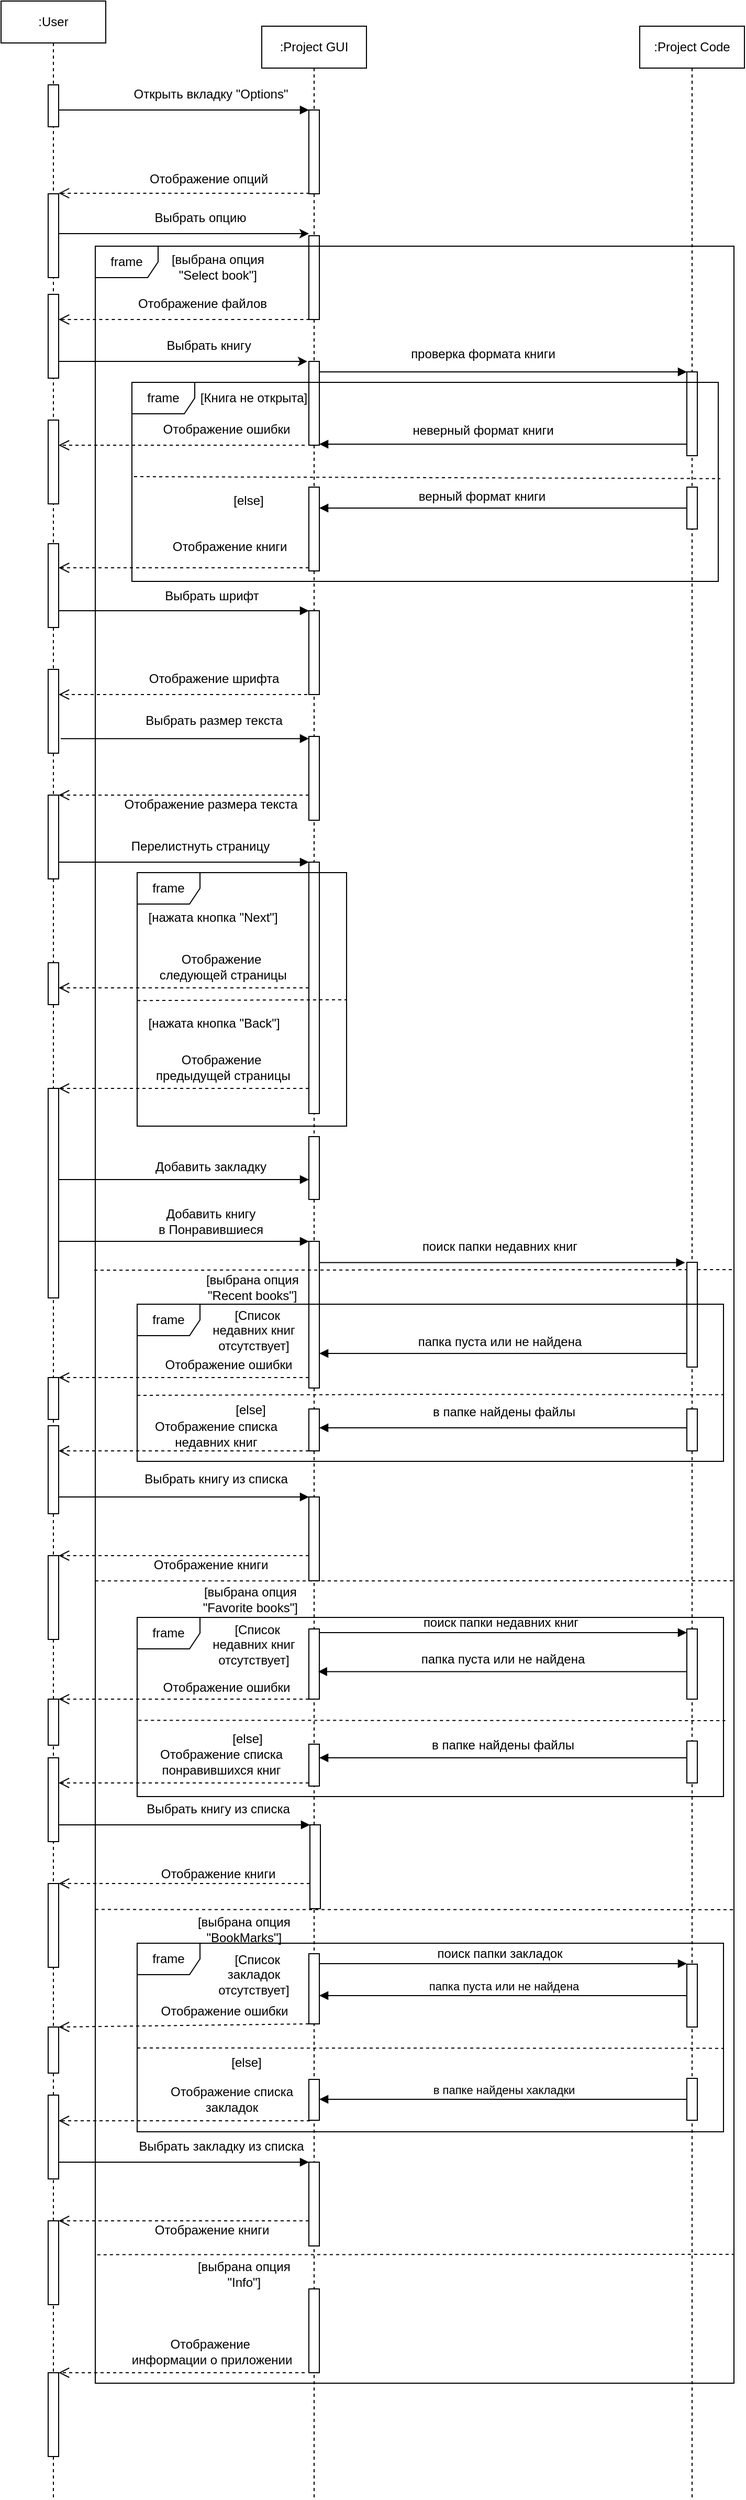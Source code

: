 <mxfile version="22.0.3" type="device">
  <diagram name="Page-1" id="2YBvvXClWsGukQMizWep">
    <mxGraphModel dx="1574" dy="1207" grid="1" gridSize="10" guides="1" tooltips="1" connect="1" arrows="1" fold="1" page="1" pageScale="1" pageWidth="850" pageHeight="1100" math="0" shadow="0">
      <root>
        <mxCell id="0" />
        <mxCell id="1" parent="0" />
        <mxCell id="aM9ryv3xv72pqoxQDRHE-1" value=":User" style="shape=umlLifeline;perimeter=lifelinePerimeter;whiteSpace=wrap;html=1;container=0;dropTarget=0;collapsible=0;recursiveResize=0;outlineConnect=0;portConstraint=eastwest;newEdgeStyle={&quot;edgeStyle&quot;:&quot;elbowEdgeStyle&quot;,&quot;elbow&quot;:&quot;vertical&quot;,&quot;curved&quot;:0,&quot;rounded&quot;:0};" parent="1" vertex="1">
          <mxGeometry x="-10" y="16" width="100" height="2384" as="geometry" />
        </mxCell>
        <mxCell id="nqBPxnFx4n0eFIrI-2RG-20" value="" style="html=1;points=[];perimeter=orthogonalPerimeter;outlineConnect=0;targetShapes=umlLifeline;portConstraint=eastwest;newEdgeStyle={&quot;edgeStyle&quot;:&quot;elbowEdgeStyle&quot;,&quot;elbow&quot;:&quot;vertical&quot;,&quot;curved&quot;:0,&quot;rounded&quot;:0};" vertex="1" parent="aM9ryv3xv72pqoxQDRHE-1">
          <mxGeometry x="45" y="80" width="10" height="40" as="geometry" />
        </mxCell>
        <mxCell id="nqBPxnFx4n0eFIrI-2RG-26" value="" style="html=1;points=[];perimeter=orthogonalPerimeter;outlineConnect=0;targetShapes=umlLifeline;portConstraint=eastwest;newEdgeStyle={&quot;edgeStyle&quot;:&quot;elbowEdgeStyle&quot;,&quot;elbow&quot;:&quot;vertical&quot;,&quot;curved&quot;:0,&quot;rounded&quot;:0};" vertex="1" parent="aM9ryv3xv72pqoxQDRHE-1">
          <mxGeometry x="45" y="280" width="10" height="80" as="geometry" />
        </mxCell>
        <mxCell id="nqBPxnFx4n0eFIrI-2RG-28" value="" style="html=1;points=[];perimeter=orthogonalPerimeter;outlineConnect=0;targetShapes=umlLifeline;portConstraint=eastwest;newEdgeStyle={&quot;edgeStyle&quot;:&quot;elbowEdgeStyle&quot;,&quot;elbow&quot;:&quot;vertical&quot;,&quot;curved&quot;:0,&quot;rounded&quot;:0};" vertex="1" parent="aM9ryv3xv72pqoxQDRHE-1">
          <mxGeometry x="45" y="518" width="10" height="80" as="geometry" />
        </mxCell>
        <mxCell id="nqBPxnFx4n0eFIrI-2RG-31" value="" style="html=1;points=[];perimeter=orthogonalPerimeter;outlineConnect=0;targetShapes=umlLifeline;portConstraint=eastwest;newEdgeStyle={&quot;edgeStyle&quot;:&quot;elbowEdgeStyle&quot;,&quot;elbow&quot;:&quot;vertical&quot;,&quot;curved&quot;:0,&quot;rounded&quot;:0};" vertex="1" parent="aM9ryv3xv72pqoxQDRHE-1">
          <mxGeometry x="45" y="638" width="10" height="80" as="geometry" />
        </mxCell>
        <mxCell id="nqBPxnFx4n0eFIrI-2RG-36" value="" style="html=1;points=[];perimeter=orthogonalPerimeter;outlineConnect=0;targetShapes=umlLifeline;portConstraint=eastwest;newEdgeStyle={&quot;edgeStyle&quot;:&quot;elbowEdgeStyle&quot;,&quot;elbow&quot;:&quot;vertical&quot;,&quot;curved&quot;:0,&quot;rounded&quot;:0};" vertex="1" parent="aM9ryv3xv72pqoxQDRHE-1">
          <mxGeometry x="45" y="758" width="10" height="80" as="geometry" />
        </mxCell>
        <mxCell id="nqBPxnFx4n0eFIrI-2RG-51" value="" style="html=1;points=[];perimeter=orthogonalPerimeter;outlineConnect=0;targetShapes=umlLifeline;portConstraint=eastwest;newEdgeStyle={&quot;edgeStyle&quot;:&quot;elbowEdgeStyle&quot;,&quot;elbow&quot;:&quot;vertical&quot;,&quot;curved&quot;:0,&quot;rounded&quot;:0};" vertex="1" parent="aM9ryv3xv72pqoxQDRHE-1">
          <mxGeometry x="45" y="918" width="10" height="40" as="geometry" />
        </mxCell>
        <mxCell id="nqBPxnFx4n0eFIrI-2RG-61" value="" style="html=1;points=[];perimeter=orthogonalPerimeter;outlineConnect=0;targetShapes=umlLifeline;portConstraint=eastwest;newEdgeStyle={&quot;edgeStyle&quot;:&quot;elbowEdgeStyle&quot;,&quot;elbow&quot;:&quot;vertical&quot;,&quot;curved&quot;:0,&quot;rounded&quot;:0};" vertex="1" parent="aM9ryv3xv72pqoxQDRHE-1">
          <mxGeometry x="45" y="1038" width="10" height="200" as="geometry" />
        </mxCell>
        <mxCell id="nqBPxnFx4n0eFIrI-2RG-73" value="" style="html=1;points=[];perimeter=orthogonalPerimeter;outlineConnect=0;targetShapes=umlLifeline;portConstraint=eastwest;newEdgeStyle={&quot;edgeStyle&quot;:&quot;elbowEdgeStyle&quot;,&quot;elbow&quot;:&quot;vertical&quot;,&quot;curved&quot;:0,&quot;rounded&quot;:0};" vertex="1" parent="aM9ryv3xv72pqoxQDRHE-1">
          <mxGeometry x="45" y="1360" width="10" height="84" as="geometry" />
        </mxCell>
        <mxCell id="nqBPxnFx4n0eFIrI-2RG-86" value="" style="html=1;points=[];perimeter=orthogonalPerimeter;outlineConnect=0;targetShapes=umlLifeline;portConstraint=eastwest;newEdgeStyle={&quot;edgeStyle&quot;:&quot;elbowEdgeStyle&quot;,&quot;elbow&quot;:&quot;vertical&quot;,&quot;curved&quot;:0,&quot;rounded&quot;:0};" vertex="1" parent="aM9ryv3xv72pqoxQDRHE-1">
          <mxGeometry x="45" y="1484" width="10" height="80" as="geometry" />
        </mxCell>
        <mxCell id="nqBPxnFx4n0eFIrI-2RG-97" value="" style="html=1;points=[];perimeter=orthogonalPerimeter;outlineConnect=0;targetShapes=umlLifeline;portConstraint=eastwest;newEdgeStyle={&quot;edgeStyle&quot;:&quot;elbowEdgeStyle&quot;,&quot;elbow&quot;:&quot;vertical&quot;,&quot;curved&quot;:0,&quot;rounded&quot;:0};" vertex="1" parent="aM9ryv3xv72pqoxQDRHE-1">
          <mxGeometry x="45" y="1677" width="10" height="80" as="geometry" />
        </mxCell>
        <mxCell id="nqBPxnFx4n0eFIrI-2RG-118" value="" style="html=1;points=[];perimeter=orthogonalPerimeter;outlineConnect=0;targetShapes=umlLifeline;portConstraint=eastwest;newEdgeStyle={&quot;edgeStyle&quot;:&quot;elbowEdgeStyle&quot;,&quot;elbow&quot;:&quot;vertical&quot;,&quot;curved&quot;:0,&quot;rounded&quot;:0};" vertex="1" parent="aM9ryv3xv72pqoxQDRHE-1">
          <mxGeometry x="45" y="1797" width="10" height="80" as="geometry" />
        </mxCell>
        <mxCell id="nqBPxnFx4n0eFIrI-2RG-124" value="" style="html=1;points=[];perimeter=orthogonalPerimeter;outlineConnect=0;targetShapes=umlLifeline;portConstraint=eastwest;newEdgeStyle={&quot;edgeStyle&quot;:&quot;elbowEdgeStyle&quot;,&quot;elbow&quot;:&quot;vertical&quot;,&quot;curved&quot;:0,&quot;rounded&quot;:0};" vertex="1" parent="aM9ryv3xv72pqoxQDRHE-1">
          <mxGeometry x="45" y="1999" width="10" height="80" as="geometry" />
        </mxCell>
        <mxCell id="nqBPxnFx4n0eFIrI-2RG-130" value="" style="html=1;points=[];perimeter=orthogonalPerimeter;outlineConnect=0;targetShapes=umlLifeline;portConstraint=eastwest;newEdgeStyle={&quot;edgeStyle&quot;:&quot;elbowEdgeStyle&quot;,&quot;elbow&quot;:&quot;vertical&quot;,&quot;curved&quot;:0,&quot;rounded&quot;:0};" vertex="1" parent="aM9ryv3xv72pqoxQDRHE-1">
          <mxGeometry x="45" y="2119" width="10" height="80" as="geometry" />
        </mxCell>
        <mxCell id="nqBPxnFx4n0eFIrI-2RG-135" value="" style="html=1;points=[];perimeter=orthogonalPerimeter;outlineConnect=0;targetShapes=umlLifeline;portConstraint=eastwest;newEdgeStyle={&quot;edgeStyle&quot;:&quot;elbowEdgeStyle&quot;,&quot;elbow&quot;:&quot;vertical&quot;,&quot;curved&quot;:0,&quot;rounded&quot;:0};" vertex="1" parent="aM9ryv3xv72pqoxQDRHE-1">
          <mxGeometry x="45" y="2264" width="10" height="80" as="geometry" />
        </mxCell>
        <mxCell id="nqBPxnFx4n0eFIrI-2RG-144" value="" style="html=1;points=[];perimeter=orthogonalPerimeter;outlineConnect=0;targetShapes=umlLifeline;portConstraint=eastwest;newEdgeStyle={&quot;edgeStyle&quot;:&quot;elbowEdgeStyle&quot;,&quot;elbow&quot;:&quot;vertical&quot;,&quot;curved&quot;:0,&quot;rounded&quot;:0};" vertex="1" parent="aM9ryv3xv72pqoxQDRHE-1">
          <mxGeometry x="45" y="400" width="10" height="80" as="geometry" />
        </mxCell>
        <mxCell id="nqBPxnFx4n0eFIrI-2RG-167" value="" style="html=1;points=[];perimeter=orthogonalPerimeter;outlineConnect=0;targetShapes=umlLifeline;portConstraint=eastwest;newEdgeStyle={&quot;edgeStyle&quot;:&quot;elbowEdgeStyle&quot;,&quot;elbow&quot;:&quot;vertical&quot;,&quot;curved&quot;:0,&quot;rounded&quot;:0};" vertex="1" parent="aM9ryv3xv72pqoxQDRHE-1">
          <mxGeometry x="45" y="1314" width="10" height="40" as="geometry" />
        </mxCell>
        <mxCell id="nqBPxnFx4n0eFIrI-2RG-178" value="" style="html=1;points=[];perimeter=orthogonalPerimeter;outlineConnect=0;targetShapes=umlLifeline;portConstraint=eastwest;newEdgeStyle={&quot;edgeStyle&quot;:&quot;elbowEdgeStyle&quot;,&quot;elbow&quot;:&quot;vertical&quot;,&quot;curved&quot;:0,&quot;rounded&quot;:0};" vertex="1" parent="aM9ryv3xv72pqoxQDRHE-1">
          <mxGeometry x="45" y="1621" width="10" height="44" as="geometry" />
        </mxCell>
        <mxCell id="nqBPxnFx4n0eFIrI-2RG-202" value="" style="html=1;points=[];perimeter=orthogonalPerimeter;outlineConnect=0;targetShapes=umlLifeline;portConstraint=eastwest;newEdgeStyle={&quot;edgeStyle&quot;:&quot;elbowEdgeStyle&quot;,&quot;elbow&quot;:&quot;vertical&quot;,&quot;curved&quot;:0,&quot;rounded&quot;:0};" vertex="1" parent="aM9ryv3xv72pqoxQDRHE-1">
          <mxGeometry x="45" y="1934" width="10" height="44" as="geometry" />
        </mxCell>
        <mxCell id="aM9ryv3xv72pqoxQDRHE-5" value=":Project GUI" style="shape=umlLifeline;perimeter=lifelinePerimeter;whiteSpace=wrap;html=1;container=0;dropTarget=0;collapsible=0;recursiveResize=0;outlineConnect=0;portConstraint=eastwest;newEdgeStyle={&quot;edgeStyle&quot;:&quot;elbowEdgeStyle&quot;,&quot;elbow&quot;:&quot;vertical&quot;,&quot;curved&quot;:0,&quot;rounded&quot;:0};" parent="1" vertex="1">
          <mxGeometry x="239" y="40" width="100" height="2360" as="geometry" />
        </mxCell>
        <mxCell id="aM9ryv3xv72pqoxQDRHE-6" value="" style="html=1;points=[];perimeter=orthogonalPerimeter;outlineConnect=0;targetShapes=umlLifeline;portConstraint=eastwest;newEdgeStyle={&quot;edgeStyle&quot;:&quot;elbowEdgeStyle&quot;,&quot;elbow&quot;:&quot;vertical&quot;,&quot;curved&quot;:0,&quot;rounded&quot;:0};" parent="aM9ryv3xv72pqoxQDRHE-5" vertex="1">
          <mxGeometry x="45" y="80" width="10" height="80" as="geometry" />
        </mxCell>
        <mxCell id="nqBPxnFx4n0eFIrI-2RG-2" value="" style="html=1;points=[];perimeter=orthogonalPerimeter;outlineConnect=0;targetShapes=umlLifeline;portConstraint=eastwest;newEdgeStyle={&quot;edgeStyle&quot;:&quot;elbowEdgeStyle&quot;,&quot;elbow&quot;:&quot;vertical&quot;,&quot;curved&quot;:0,&quot;rounded&quot;:0};" vertex="1" parent="aM9ryv3xv72pqoxQDRHE-5">
          <mxGeometry x="45" y="200" width="10" height="80" as="geometry" />
        </mxCell>
        <mxCell id="nqBPxnFx4n0eFIrI-2RG-18" value="" style="html=1;points=[];perimeter=orthogonalPerimeter;outlineConnect=0;targetShapes=umlLifeline;portConstraint=eastwest;newEdgeStyle={&quot;edgeStyle&quot;:&quot;elbowEdgeStyle&quot;,&quot;elbow&quot;:&quot;vertical&quot;,&quot;curved&quot;:0,&quot;rounded&quot;:0};" vertex="1" parent="aM9ryv3xv72pqoxQDRHE-5">
          <mxGeometry x="45" y="558" width="10" height="80" as="geometry" />
        </mxCell>
        <mxCell id="nqBPxnFx4n0eFIrI-2RG-24" value="" style="html=1;points=[];perimeter=orthogonalPerimeter;outlineConnect=0;targetShapes=umlLifeline;portConstraint=eastwest;newEdgeStyle={&quot;edgeStyle&quot;:&quot;elbowEdgeStyle&quot;,&quot;elbow&quot;:&quot;vertical&quot;,&quot;curved&quot;:0,&quot;rounded&quot;:0};" vertex="1" parent="aM9ryv3xv72pqoxQDRHE-5">
          <mxGeometry x="45" y="320" width="10" height="80" as="geometry" />
        </mxCell>
        <mxCell id="nqBPxnFx4n0eFIrI-2RG-35" value="" style="html=1;points=[];perimeter=orthogonalPerimeter;outlineConnect=0;targetShapes=umlLifeline;portConstraint=eastwest;newEdgeStyle={&quot;edgeStyle&quot;:&quot;elbowEdgeStyle&quot;,&quot;elbow&quot;:&quot;vertical&quot;,&quot;curved&quot;:0,&quot;rounded&quot;:0};" vertex="1" parent="aM9ryv3xv72pqoxQDRHE-5">
          <mxGeometry x="45" y="678" width="10" height="80" as="geometry" />
        </mxCell>
        <mxCell id="nqBPxnFx4n0eFIrI-2RG-37" value="" style="html=1;points=[];perimeter=orthogonalPerimeter;outlineConnect=0;targetShapes=umlLifeline;portConstraint=eastwest;newEdgeStyle={&quot;edgeStyle&quot;:&quot;elbowEdgeStyle&quot;,&quot;elbow&quot;:&quot;vertical&quot;,&quot;curved&quot;:0,&quot;rounded&quot;:0};" vertex="1" parent="aM9ryv3xv72pqoxQDRHE-5">
          <mxGeometry x="45" y="798" width="10" height="240" as="geometry" />
        </mxCell>
        <mxCell id="nqBPxnFx4n0eFIrI-2RG-63" value="" style="html=1;points=[];perimeter=orthogonalPerimeter;outlineConnect=0;targetShapes=umlLifeline;portConstraint=eastwest;newEdgeStyle={&quot;edgeStyle&quot;:&quot;elbowEdgeStyle&quot;,&quot;elbow&quot;:&quot;vertical&quot;,&quot;curved&quot;:0,&quot;rounded&quot;:0};" vertex="1" parent="aM9ryv3xv72pqoxQDRHE-5">
          <mxGeometry x="45" y="1060" width="10" height="60" as="geometry" />
        </mxCell>
        <mxCell id="nqBPxnFx4n0eFIrI-2RG-67" value="" style="html=1;points=[];perimeter=orthogonalPerimeter;outlineConnect=0;targetShapes=umlLifeline;portConstraint=eastwest;newEdgeStyle={&quot;edgeStyle&quot;:&quot;elbowEdgeStyle&quot;,&quot;elbow&quot;:&quot;vertical&quot;,&quot;curved&quot;:0,&quot;rounded&quot;:0};" vertex="1" parent="aM9ryv3xv72pqoxQDRHE-5">
          <mxGeometry x="45" y="1160" width="10" height="140" as="geometry" />
        </mxCell>
        <mxCell id="nqBPxnFx4n0eFIrI-2RG-83" value="" style="html=1;points=[];perimeter=orthogonalPerimeter;outlineConnect=0;targetShapes=umlLifeline;portConstraint=eastwest;newEdgeStyle={&quot;edgeStyle&quot;:&quot;elbowEdgeStyle&quot;,&quot;elbow&quot;:&quot;vertical&quot;,&quot;curved&quot;:0,&quot;rounded&quot;:0};" vertex="1" parent="aM9ryv3xv72pqoxQDRHE-5">
          <mxGeometry x="45" y="1404" width="10" height="80" as="geometry" />
        </mxCell>
        <mxCell id="nqBPxnFx4n0eFIrI-2RG-95" value="" style="html=1;points=[];perimeter=orthogonalPerimeter;outlineConnect=0;targetShapes=umlLifeline;portConstraint=eastwest;newEdgeStyle={&quot;edgeStyle&quot;:&quot;elbowEdgeStyle&quot;,&quot;elbow&quot;:&quot;vertical&quot;,&quot;curved&quot;:0,&quot;rounded&quot;:0};" vertex="1" parent="aM9ryv3xv72pqoxQDRHE-5">
          <mxGeometry x="45" y="1640" width="10" height="40" as="geometry" />
        </mxCell>
        <mxCell id="nqBPxnFx4n0eFIrI-2RG-121" value="" style="html=1;points=[];perimeter=orthogonalPerimeter;outlineConnect=0;targetShapes=umlLifeline;portConstraint=eastwest;newEdgeStyle={&quot;edgeStyle&quot;:&quot;elbowEdgeStyle&quot;,&quot;elbow&quot;:&quot;vertical&quot;,&quot;curved&quot;:0,&quot;rounded&quot;:0};" vertex="1" parent="aM9ryv3xv72pqoxQDRHE-5">
          <mxGeometry x="45" y="1960" width="10" height="39" as="geometry" />
        </mxCell>
        <mxCell id="nqBPxnFx4n0eFIrI-2RG-136" value="" style="html=1;points=[];perimeter=orthogonalPerimeter;outlineConnect=0;targetShapes=umlLifeline;portConstraint=eastwest;newEdgeStyle={&quot;edgeStyle&quot;:&quot;elbowEdgeStyle&quot;,&quot;elbow&quot;:&quot;vertical&quot;,&quot;curved&quot;:0,&quot;rounded&quot;:0};" vertex="1" parent="aM9ryv3xv72pqoxQDRHE-5">
          <mxGeometry x="45" y="2160" width="10" height="80" as="geometry" />
        </mxCell>
        <mxCell id="nqBPxnFx4n0eFIrI-2RG-143" value="" style="html=1;points=[];perimeter=orthogonalPerimeter;outlineConnect=0;targetShapes=umlLifeline;portConstraint=eastwest;newEdgeStyle={&quot;edgeStyle&quot;:&quot;elbowEdgeStyle&quot;,&quot;elbow&quot;:&quot;vertical&quot;,&quot;curved&quot;:0,&quot;rounded&quot;:0};" vertex="1" parent="aM9ryv3xv72pqoxQDRHE-5">
          <mxGeometry x="45" y="440" width="10" height="80" as="geometry" />
        </mxCell>
        <mxCell id="nqBPxnFx4n0eFIrI-2RG-168" value="" style="html=1;points=[];perimeter=orthogonalPerimeter;outlineConnect=0;targetShapes=umlLifeline;portConstraint=eastwest;newEdgeStyle={&quot;edgeStyle&quot;:&quot;elbowEdgeStyle&quot;,&quot;elbow&quot;:&quot;vertical&quot;,&quot;curved&quot;:0,&quot;rounded&quot;:0};" vertex="1" parent="aM9ryv3xv72pqoxQDRHE-5">
          <mxGeometry x="45" y="1320" width="10" height="40" as="geometry" />
        </mxCell>
        <mxCell id="nqBPxnFx4n0eFIrI-2RG-177" value="" style="html=1;points=[];perimeter=orthogonalPerimeter;outlineConnect=0;targetShapes=umlLifeline;portConstraint=eastwest;newEdgeStyle={&quot;edgeStyle&quot;:&quot;elbowEdgeStyle&quot;,&quot;elbow&quot;:&quot;vertical&quot;,&quot;curved&quot;:0,&quot;rounded&quot;:0};" vertex="1" parent="aM9ryv3xv72pqoxQDRHE-5">
          <mxGeometry x="45" y="1530" width="10" height="67" as="geometry" />
        </mxCell>
        <mxCell id="nqBPxnFx4n0eFIrI-2RG-201" value="" style="html=1;points=[];perimeter=orthogonalPerimeter;outlineConnect=0;targetShapes=umlLifeline;portConstraint=eastwest;newEdgeStyle={&quot;edgeStyle&quot;:&quot;elbowEdgeStyle&quot;,&quot;elbow&quot;:&quot;vertical&quot;,&quot;curved&quot;:0,&quot;rounded&quot;:0};" vertex="1" parent="aM9ryv3xv72pqoxQDRHE-5">
          <mxGeometry x="45" y="1840" width="10" height="67" as="geometry" />
        </mxCell>
        <mxCell id="aM9ryv3xv72pqoxQDRHE-7" value="" style="html=1;verticalAlign=bottom;endArrow=block;edgeStyle=elbowEdgeStyle;elbow=vertical;curved=0;rounded=0;" parent="1" source="nqBPxnFx4n0eFIrI-2RG-20" target="aM9ryv3xv72pqoxQDRHE-6" edge="1">
          <mxGeometry relative="1" as="geometry">
            <mxPoint x="95" y="120" as="sourcePoint" />
            <Array as="points">
              <mxPoint x="180" y="120" />
            </Array>
          </mxGeometry>
        </mxCell>
        <mxCell id="nqBPxnFx4n0eFIrI-2RG-1" value="" style="endArrow=classic;html=1;rounded=0;" edge="1" parent="1" source="nqBPxnFx4n0eFIrI-2RG-25">
          <mxGeometry width="50" height="50" relative="1" as="geometry">
            <mxPoint x="95" y="238" as="sourcePoint" />
            <mxPoint x="284" y="238" as="targetPoint" />
            <Array as="points">
              <mxPoint x="170" y="238" />
            </Array>
          </mxGeometry>
        </mxCell>
        <mxCell id="nqBPxnFx4n0eFIrI-2RG-3" value="&amp;nbsp; [выбрана опция&amp;nbsp;&lt;br&gt;&amp;nbsp;&quot;Select book&quot;]" style="text;html=1;align=center;verticalAlign=middle;resizable=0;points=[];autosize=1;strokeColor=none;fillColor=none;" vertex="1" parent="1">
          <mxGeometry x="135" y="250" width="120" height="40" as="geometry" />
        </mxCell>
        <mxCell id="nqBPxnFx4n0eFIrI-2RG-7" value="" style="endArrow=classic;html=1;rounded=0;" edge="1" parent="1" source="nqBPxnFx4n0eFIrI-2RG-26">
          <mxGeometry width="50" height="50" relative="1" as="geometry">
            <mxPoint x="94" y="360" as="sourcePoint" />
            <mxPoint x="282.5" y="360.0" as="targetPoint" />
          </mxGeometry>
        </mxCell>
        <mxCell id="nqBPxnFx4n0eFIrI-2RG-8" value="Выбрать книгу" style="text;html=1;align=center;verticalAlign=middle;resizable=0;points=[];autosize=1;strokeColor=none;fillColor=none;" vertex="1" parent="1">
          <mxGeometry x="138" y="330" width="100" height="30" as="geometry" />
        </mxCell>
        <mxCell id="nqBPxnFx4n0eFIrI-2RG-10" value="Отображение книги" style="text;html=1;align=center;verticalAlign=middle;resizable=0;points=[];autosize=1;strokeColor=none;fillColor=none;" vertex="1" parent="1">
          <mxGeometry x="143" y="522" width="130" height="30" as="geometry" />
        </mxCell>
        <mxCell id="nqBPxnFx4n0eFIrI-2RG-12" value="" style="html=1;verticalAlign=bottom;endArrow=open;dashed=1;endSize=8;curved=0;rounded=0;" edge="1" parent="1" target="nqBPxnFx4n0eFIrI-2RG-26">
          <mxGeometry relative="1" as="geometry">
            <mxPoint x="284.75" y="320" as="sourcePoint" />
            <mxPoint x="91.25" y="320" as="targetPoint" />
          </mxGeometry>
        </mxCell>
        <mxCell id="nqBPxnFx4n0eFIrI-2RG-22" value="" style="html=1;verticalAlign=bottom;endArrow=open;dashed=1;endSize=8;curved=0;rounded=0;exitX=0.457;exitY=0.103;exitDx=0;exitDy=0;exitPerimeter=0;" edge="1" parent="1">
          <mxGeometry relative="1" as="geometry">
            <mxPoint x="284.7" y="199.48" as="sourcePoint" />
            <mxPoint x="45" y="199.48" as="targetPoint" />
          </mxGeometry>
        </mxCell>
        <mxCell id="nqBPxnFx4n0eFIrI-2RG-23" value="Отображение опций" style="text;html=1;align=center;verticalAlign=middle;resizable=0;points=[];autosize=1;strokeColor=none;fillColor=none;" vertex="1" parent="1">
          <mxGeometry x="118" y="171" width="140" height="30" as="geometry" />
        </mxCell>
        <mxCell id="nqBPxnFx4n0eFIrI-2RG-25" value="" style="html=1;points=[];perimeter=orthogonalPerimeter;outlineConnect=0;targetShapes=umlLifeline;portConstraint=eastwest;newEdgeStyle={&quot;edgeStyle&quot;:&quot;elbowEdgeStyle&quot;,&quot;elbow&quot;:&quot;vertical&quot;,&quot;curved&quot;:0,&quot;rounded&quot;:0};" vertex="1" parent="1">
          <mxGeometry x="35" y="200" width="10" height="80" as="geometry" />
        </mxCell>
        <mxCell id="nqBPxnFx4n0eFIrI-2RG-27" value="Отображение файлов" style="text;html=1;align=center;verticalAlign=middle;resizable=0;points=[];autosize=1;strokeColor=none;fillColor=none;" vertex="1" parent="1">
          <mxGeometry x="107" y="290" width="150" height="30" as="geometry" />
        </mxCell>
        <mxCell id="nqBPxnFx4n0eFIrI-2RG-29" value="" style="html=1;verticalAlign=bottom;endArrow=open;dashed=1;endSize=8;curved=0;rounded=0;" edge="1" parent="1">
          <mxGeometry relative="1" as="geometry">
            <mxPoint x="284" y="557" as="sourcePoint" />
            <mxPoint x="45" y="557" as="targetPoint" />
          </mxGeometry>
        </mxCell>
        <mxCell id="nqBPxnFx4n0eFIrI-2RG-30" value="" style="html=1;verticalAlign=bottom;endArrow=open;dashed=1;endSize=8;curved=0;rounded=0;" edge="1" parent="1" target="nqBPxnFx4n0eFIrI-2RG-31">
          <mxGeometry relative="1" as="geometry">
            <mxPoint x="288.5" y="678.0" as="sourcePoint" />
            <mxPoint x="95" y="678.0" as="targetPoint" />
          </mxGeometry>
        </mxCell>
        <mxCell id="nqBPxnFx4n0eFIrI-2RG-32" value="Отображение шрифта" style="text;html=1;align=center;verticalAlign=middle;resizable=0;points=[];autosize=1;strokeColor=none;fillColor=none;" vertex="1" parent="1">
          <mxGeometry x="118" y="648" width="150" height="30" as="geometry" />
        </mxCell>
        <mxCell id="nqBPxnFx4n0eFIrI-2RG-33" value="" style="html=1;verticalAlign=bottom;endArrow=block;curved=0;rounded=0;" edge="1" parent="1" source="nqBPxnFx4n0eFIrI-2RG-28" target="nqBPxnFx4n0eFIrI-2RG-18">
          <mxGeometry width="80" relative="1" as="geometry">
            <mxPoint x="140" y="598" as="sourcePoint" />
            <mxPoint x="220" y="598" as="targetPoint" />
          </mxGeometry>
        </mxCell>
        <mxCell id="nqBPxnFx4n0eFIrI-2RG-34" value="Выбрать шрифт" style="text;html=1;align=center;verticalAlign=middle;resizable=0;points=[];autosize=1;strokeColor=none;fillColor=none;" vertex="1" parent="1">
          <mxGeometry x="136" y="569" width="110" height="30" as="geometry" />
        </mxCell>
        <mxCell id="nqBPxnFx4n0eFIrI-2RG-43" value="" style="html=1;verticalAlign=bottom;endArrow=block;curved=0;rounded=0;exitX=1.194;exitY=0.826;exitDx=0;exitDy=0;exitPerimeter=0;" edge="1" parent="1" source="nqBPxnFx4n0eFIrI-2RG-31" target="nqBPxnFx4n0eFIrI-2RG-35">
          <mxGeometry width="80" relative="1" as="geometry">
            <mxPoint x="250" y="708" as="sourcePoint" />
            <mxPoint x="330" y="708" as="targetPoint" />
          </mxGeometry>
        </mxCell>
        <mxCell id="nqBPxnFx4n0eFIrI-2RG-44" value="Выбрать размер текста" style="text;html=1;align=center;verticalAlign=middle;resizable=0;points=[];autosize=1;strokeColor=none;fillColor=none;" vertex="1" parent="1">
          <mxGeometry x="118" y="688" width="150" height="30" as="geometry" />
        </mxCell>
        <mxCell id="nqBPxnFx4n0eFIrI-2RG-45" value="Открыть вкладку &quot;Options&quot;" style="text;html=1;align=center;verticalAlign=middle;resizable=0;points=[];autosize=1;strokeColor=none;fillColor=none;" vertex="1" parent="1">
          <mxGeometry x="105" y="90" width="170" height="30" as="geometry" />
        </mxCell>
        <mxCell id="nqBPxnFx4n0eFIrI-2RG-46" value="" style="html=1;verticalAlign=bottom;endArrow=open;dashed=1;endSize=8;curved=0;rounded=0;" edge="1" parent="1" source="nqBPxnFx4n0eFIrI-2RG-35" target="nqBPxnFx4n0eFIrI-2RG-36">
          <mxGeometry relative="1" as="geometry">
            <mxPoint x="300" y="648" as="sourcePoint" />
            <mxPoint x="220" y="648" as="targetPoint" />
          </mxGeometry>
        </mxCell>
        <mxCell id="nqBPxnFx4n0eFIrI-2RG-47" value="Отображение размера текста" style="text;html=1;align=center;verticalAlign=middle;resizable=0;points=[];autosize=1;strokeColor=none;fillColor=none;" vertex="1" parent="1">
          <mxGeometry x="95" y="768" width="190" height="30" as="geometry" />
        </mxCell>
        <mxCell id="nqBPxnFx4n0eFIrI-2RG-48" value="" style="html=1;verticalAlign=bottom;endArrow=block;curved=0;rounded=0;" edge="1" parent="1" source="nqBPxnFx4n0eFIrI-2RG-36" target="nqBPxnFx4n0eFIrI-2RG-37">
          <mxGeometry width="80" relative="1" as="geometry">
            <mxPoint x="220" y="828" as="sourcePoint" />
            <mxPoint x="280" y="838" as="targetPoint" />
          </mxGeometry>
        </mxCell>
        <mxCell id="nqBPxnFx4n0eFIrI-2RG-49" value="Добавить книгу &lt;br&gt;в Понравившиеся" style="text;html=1;align=center;verticalAlign=middle;resizable=0;points=[];autosize=1;strokeColor=none;fillColor=none;" vertex="1" parent="1">
          <mxGeometry x="130" y="1161" width="120" height="40" as="geometry" />
        </mxCell>
        <mxCell id="nqBPxnFx4n0eFIrI-2RG-50" value="Перелистнуть страницу" style="text;html=1;align=center;verticalAlign=middle;resizable=0;points=[];autosize=1;strokeColor=none;fillColor=none;" vertex="1" parent="1">
          <mxGeometry x="100" y="808" width="160" height="30" as="geometry" />
        </mxCell>
        <mxCell id="nqBPxnFx4n0eFIrI-2RG-53" value="Отображение&lt;br&gt;&amp;nbsp;следующей страницы" style="text;html=1;align=center;verticalAlign=middle;resizable=0;points=[];autosize=1;strokeColor=none;fillColor=none;" vertex="1" parent="1">
          <mxGeometry x="125" y="918" width="150" height="40" as="geometry" />
        </mxCell>
        <mxCell id="nqBPxnFx4n0eFIrI-2RG-54" value="frame" style="shape=umlFrame;whiteSpace=wrap;html=1;pointerEvents=0;" vertex="1" parent="1">
          <mxGeometry x="120" y="848" width="200" height="242" as="geometry" />
        </mxCell>
        <mxCell id="nqBPxnFx4n0eFIrI-2RG-56" value="" style="html=1;verticalAlign=bottom;endArrow=open;dashed=1;endSize=8;curved=0;rounded=0;" edge="1" parent="1" source="nqBPxnFx4n0eFIrI-2RG-37" target="nqBPxnFx4n0eFIrI-2RG-51">
          <mxGeometry y="-10" relative="1" as="geometry">
            <mxPoint x="213" y="958" as="sourcePoint" />
            <mxPoint x="133" y="958" as="targetPoint" />
            <mxPoint as="offset" />
          </mxGeometry>
        </mxCell>
        <mxCell id="nqBPxnFx4n0eFIrI-2RG-57" value="" style="endArrow=none;dashed=1;html=1;rounded=0;exitX=0;exitY=0.519;exitDx=0;exitDy=0;exitPerimeter=0;entryX=1.002;entryY=0.516;entryDx=0;entryDy=0;entryPerimeter=0;" edge="1" parent="1">
          <mxGeometry width="50" height="50" relative="1" as="geometry">
            <mxPoint x="120" y="970.13" as="sourcePoint" />
            <mxPoint x="320.4" y="969.32" as="targetPoint" />
          </mxGeometry>
        </mxCell>
        <mxCell id="nqBPxnFx4n0eFIrI-2RG-58" value="[нажата кнопка &quot;Next&quot;]" style="text;html=1;align=center;verticalAlign=middle;resizable=0;points=[];autosize=1;strokeColor=none;fillColor=none;" vertex="1" parent="1">
          <mxGeometry x="117" y="876" width="150" height="30" as="geometry" />
        </mxCell>
        <mxCell id="nqBPxnFx4n0eFIrI-2RG-59" value="[нажата кнопка &quot;Back&quot;]" style="text;html=1;align=center;verticalAlign=middle;resizable=0;points=[];autosize=1;strokeColor=none;fillColor=none;" vertex="1" parent="1">
          <mxGeometry x="118" y="977" width="150" height="30" as="geometry" />
        </mxCell>
        <mxCell id="nqBPxnFx4n0eFIrI-2RG-60" value="" style="html=1;verticalAlign=bottom;endArrow=open;dashed=1;endSize=8;curved=0;rounded=0;" edge="1" parent="1" source="nqBPxnFx4n0eFIrI-2RG-37" target="nqBPxnFx4n0eFIrI-2RG-61">
          <mxGeometry relative="1" as="geometry">
            <mxPoint x="257" y="1038" as="sourcePoint" />
            <mxPoint x="177" y="1038" as="targetPoint" />
          </mxGeometry>
        </mxCell>
        <mxCell id="nqBPxnFx4n0eFIrI-2RG-62" value="Отображение&lt;br&gt;&amp;nbsp;предыдущей страницы" style="text;html=1;align=center;verticalAlign=middle;resizable=0;points=[];autosize=1;strokeColor=none;fillColor=none;" vertex="1" parent="1">
          <mxGeometry x="120" y="1014" width="160" height="40" as="geometry" />
        </mxCell>
        <mxCell id="nqBPxnFx4n0eFIrI-2RG-64" value="" style="html=1;verticalAlign=bottom;endArrow=block;curved=0;rounded=0;" edge="1" parent="1">
          <mxGeometry width="80" relative="1" as="geometry">
            <mxPoint x="45" y="1141" as="sourcePoint" />
            <mxPoint x="284" y="1141" as="targetPoint" />
          </mxGeometry>
        </mxCell>
        <mxCell id="nqBPxnFx4n0eFIrI-2RG-65" value="Добавить закладку" style="text;html=1;align=center;verticalAlign=middle;resizable=0;points=[];autosize=1;strokeColor=none;fillColor=none;" vertex="1" parent="1">
          <mxGeometry x="125" y="1114" width="130" height="30" as="geometry" />
        </mxCell>
        <mxCell id="nqBPxnFx4n0eFIrI-2RG-68" value="" style="html=1;verticalAlign=bottom;endArrow=block;curved=0;rounded=0;" edge="1" parent="1">
          <mxGeometry width="80" relative="1" as="geometry">
            <mxPoint x="45" y="1200" as="sourcePoint" />
            <mxPoint x="284" y="1200" as="targetPoint" />
          </mxGeometry>
        </mxCell>
        <mxCell id="nqBPxnFx4n0eFIrI-2RG-69" value="frame" style="shape=umlFrame;whiteSpace=wrap;html=1;pointerEvents=0;" vertex="1" parent="1">
          <mxGeometry x="80" y="250" width="610" height="2040" as="geometry" />
        </mxCell>
        <mxCell id="nqBPxnFx4n0eFIrI-2RG-70" value="Выбрать опцию" style="text;html=1;align=center;verticalAlign=middle;resizable=0;points=[];autosize=1;strokeColor=none;fillColor=none;" vertex="1" parent="1">
          <mxGeometry x="125" y="208" width="110" height="30" as="geometry" />
        </mxCell>
        <mxCell id="nqBPxnFx4n0eFIrI-2RG-81" value="" style="html=1;verticalAlign=bottom;endArrow=open;dashed=1;endSize=8;curved=0;rounded=0;" edge="1" parent="1">
          <mxGeometry relative="1" as="geometry">
            <mxPoint x="284.0" y="1400" as="sourcePoint" />
            <mxPoint x="45" y="1400.0" as="targetPoint" />
          </mxGeometry>
        </mxCell>
        <mxCell id="nqBPxnFx4n0eFIrI-2RG-82" value="Отображение списка&lt;br&gt;недавних книг" style="text;html=1;align=center;verticalAlign=middle;resizable=0;points=[];autosize=1;strokeColor=none;fillColor=none;" vertex="1" parent="1">
          <mxGeometry x="125" y="1364" width="140" height="40" as="geometry" />
        </mxCell>
        <mxCell id="nqBPxnFx4n0eFIrI-2RG-84" value="" style="html=1;verticalAlign=bottom;endArrow=block;curved=0;rounded=0;" edge="1" parent="1" source="nqBPxnFx4n0eFIrI-2RG-73" target="nqBPxnFx4n0eFIrI-2RG-83">
          <mxGeometry width="80" relative="1" as="geometry">
            <mxPoint x="160" y="1464" as="sourcePoint" />
            <mxPoint x="240" y="1464" as="targetPoint" />
          </mxGeometry>
        </mxCell>
        <mxCell id="nqBPxnFx4n0eFIrI-2RG-85" value="Выбрать книгу из списка" style="text;html=1;align=center;verticalAlign=middle;resizable=0;points=[];autosize=1;strokeColor=none;fillColor=none;" vertex="1" parent="1">
          <mxGeometry x="115" y="1412" width="160" height="30" as="geometry" />
        </mxCell>
        <mxCell id="nqBPxnFx4n0eFIrI-2RG-87" value="" style="html=1;verticalAlign=bottom;endArrow=open;dashed=1;endSize=8;curved=0;rounded=0;" edge="1" parent="1" source="nqBPxnFx4n0eFIrI-2RG-83" target="nqBPxnFx4n0eFIrI-2RG-86">
          <mxGeometry relative="1" as="geometry">
            <mxPoint x="230" y="1604" as="sourcePoint" />
            <mxPoint x="150" y="1604" as="targetPoint" />
          </mxGeometry>
        </mxCell>
        <mxCell id="nqBPxnFx4n0eFIrI-2RG-88" value="Отображение книги" style="text;html=1;align=center;verticalAlign=middle;resizable=0;points=[];autosize=1;strokeColor=none;fillColor=none;" vertex="1" parent="1">
          <mxGeometry x="125" y="1494" width="130" height="30" as="geometry" />
        </mxCell>
        <mxCell id="nqBPxnFx4n0eFIrI-2RG-90" value="" style="endArrow=none;dashed=1;html=1;rounded=0;exitX=-0.001;exitY=0.519;exitDx=0;exitDy=0;exitPerimeter=0;" edge="1" parent="1">
          <mxGeometry width="50" height="50" relative="1" as="geometry">
            <mxPoint x="79.04" y="1227.53" as="sourcePoint" />
            <mxPoint x="690" y="1227" as="targetPoint" />
          </mxGeometry>
        </mxCell>
        <mxCell id="nqBPxnFx4n0eFIrI-2RG-91" value="&amp;nbsp; [выбрана опция&amp;nbsp;&lt;br&gt;&amp;nbsp;&quot;Recent books&quot;]" style="text;html=1;align=center;verticalAlign=middle;resizable=0;points=[];autosize=1;strokeColor=none;fillColor=none;" vertex="1" parent="1">
          <mxGeometry x="168" y="1224" width="120" height="40" as="geometry" />
        </mxCell>
        <mxCell id="nqBPxnFx4n0eFIrI-2RG-96" value="" style="endArrow=none;dashed=1;html=1;rounded=0;exitX=0.001;exitY=0.681;exitDx=0;exitDy=0;exitPerimeter=0;" edge="1" parent="1">
          <mxGeometry width="50" height="50" relative="1" as="geometry">
            <mxPoint x="80.0" y="1524.15" as="sourcePoint" />
            <mxPoint x="690" y="1524" as="targetPoint" />
          </mxGeometry>
        </mxCell>
        <mxCell id="nqBPxnFx4n0eFIrI-2RG-98" value="" style="html=1;verticalAlign=bottom;endArrow=open;dashed=1;endSize=8;curved=0;rounded=0;" edge="1" parent="1" target="nqBPxnFx4n0eFIrI-2RG-97">
          <mxGeometry relative="1" as="geometry">
            <mxPoint x="284" y="1717.0" as="sourcePoint" />
            <mxPoint x="140" y="1747" as="targetPoint" />
          </mxGeometry>
        </mxCell>
        <mxCell id="nqBPxnFx4n0eFIrI-2RG-99" value="&amp;nbsp; [выбрана опция&amp;nbsp;&lt;br&gt;&amp;nbsp;&quot;Favorite books&quot;]" style="text;html=1;align=center;verticalAlign=middle;resizable=0;points=[];autosize=1;strokeColor=none;fillColor=none;" vertex="1" parent="1">
          <mxGeometry x="166" y="1522" width="120" height="40" as="geometry" />
        </mxCell>
        <mxCell id="nqBPxnFx4n0eFIrI-2RG-100" value="Отображение списка&lt;br&gt;понравившихся книг" style="text;html=1;align=center;verticalAlign=middle;resizable=0;points=[];autosize=1;strokeColor=none;fillColor=none;" vertex="1" parent="1">
          <mxGeometry x="130" y="1677" width="140" height="40" as="geometry" />
        </mxCell>
        <mxCell id="nqBPxnFx4n0eFIrI-2RG-114" value="" style="html=1;points=[];perimeter=orthogonalPerimeter;outlineConnect=0;targetShapes=umlLifeline;portConstraint=eastwest;newEdgeStyle={&quot;edgeStyle&quot;:&quot;elbowEdgeStyle&quot;,&quot;elbow&quot;:&quot;vertical&quot;,&quot;curved&quot;:0,&quot;rounded&quot;:0};" vertex="1" parent="1">
          <mxGeometry x="285" y="1757" width="10" height="80" as="geometry" />
        </mxCell>
        <mxCell id="nqBPxnFx4n0eFIrI-2RG-115" value="" style="html=1;verticalAlign=bottom;endArrow=block;curved=0;rounded=0;" edge="1" parent="1" source="nqBPxnFx4n0eFIrI-2RG-97" target="nqBPxnFx4n0eFIrI-2RG-114">
          <mxGeometry width="80" relative="1" as="geometry">
            <mxPoint x="140" y="1847" as="sourcePoint" />
            <mxPoint x="220" y="1847" as="targetPoint" />
          </mxGeometry>
        </mxCell>
        <mxCell id="nqBPxnFx4n0eFIrI-2RG-116" value="Выбрать книгу из списка" style="text;html=1;align=center;verticalAlign=middle;resizable=0;points=[];autosize=1;strokeColor=none;fillColor=none;" vertex="1" parent="1">
          <mxGeometry x="117" y="1727" width="160" height="30" as="geometry" />
        </mxCell>
        <mxCell id="nqBPxnFx4n0eFIrI-2RG-119" value="" style="html=1;verticalAlign=bottom;endArrow=open;dashed=1;endSize=8;curved=0;rounded=0;" edge="1" parent="1" source="nqBPxnFx4n0eFIrI-2RG-114" target="nqBPxnFx4n0eFIrI-2RG-118">
          <mxGeometry relative="1" as="geometry">
            <mxPoint x="200" y="1857" as="sourcePoint" />
            <mxPoint x="120" y="1857" as="targetPoint" />
          </mxGeometry>
        </mxCell>
        <mxCell id="nqBPxnFx4n0eFIrI-2RG-120" value="Отображение книги" style="text;html=1;align=center;verticalAlign=middle;resizable=0;points=[];autosize=1;strokeColor=none;fillColor=none;" vertex="1" parent="1">
          <mxGeometry x="132" y="1789" width="130" height="30" as="geometry" />
        </mxCell>
        <mxCell id="nqBPxnFx4n0eFIrI-2RG-122" value="" style="endArrow=none;dashed=1;html=1;rounded=0;exitX=0;exitY=0.84;exitDx=0;exitDy=0;exitPerimeter=0;" edge="1" parent="1">
          <mxGeometry width="50" height="50" relative="1" as="geometry">
            <mxPoint x="80" y="1837.8" as="sourcePoint" />
            <mxPoint x="690" y="1838" as="targetPoint" />
          </mxGeometry>
        </mxCell>
        <mxCell id="nqBPxnFx4n0eFIrI-2RG-123" value="&amp;nbsp; [выбрана опция&amp;nbsp;&lt;br&gt;&amp;nbsp;&quot;BookMarks&quot;]" style="text;html=1;align=center;verticalAlign=middle;resizable=0;points=[];autosize=1;strokeColor=none;fillColor=none;" vertex="1" parent="1">
          <mxGeometry x="160" y="1837" width="120" height="40" as="geometry" />
        </mxCell>
        <mxCell id="nqBPxnFx4n0eFIrI-2RG-125" value="" style="html=1;verticalAlign=bottom;endArrow=open;dashed=1;endSize=8;curved=0;rounded=0;exitX=0.1;exitY=1.013;exitDx=0;exitDy=0;exitPerimeter=0;" edge="1" parent="1" source="nqBPxnFx4n0eFIrI-2RG-121" target="nqBPxnFx4n0eFIrI-2RG-124">
          <mxGeometry relative="1" as="geometry">
            <mxPoint x="230" y="2049" as="sourcePoint" />
            <mxPoint x="150" y="2049" as="targetPoint" />
            <mxPoint as="offset" />
          </mxGeometry>
        </mxCell>
        <mxCell id="nqBPxnFx4n0eFIrI-2RG-126" value="Отображение списка&lt;br&gt;закладок" style="text;html=1;align=center;verticalAlign=middle;resizable=0;points=[];autosize=1;strokeColor=none;fillColor=none;" vertex="1" parent="1">
          <mxGeometry x="140" y="1999" width="140" height="40" as="geometry" />
        </mxCell>
        <mxCell id="nqBPxnFx4n0eFIrI-2RG-127" value="" style="html=1;points=[];perimeter=orthogonalPerimeter;outlineConnect=0;targetShapes=umlLifeline;portConstraint=eastwest;newEdgeStyle={&quot;edgeStyle&quot;:&quot;elbowEdgeStyle&quot;,&quot;elbow&quot;:&quot;vertical&quot;,&quot;curved&quot;:0,&quot;rounded&quot;:0};" vertex="1" parent="1">
          <mxGeometry x="284" y="2079" width="10" height="80" as="geometry" />
        </mxCell>
        <mxCell id="nqBPxnFx4n0eFIrI-2RG-128" value="" style="html=1;verticalAlign=bottom;endArrow=block;curved=0;rounded=0;" edge="1" parent="1" source="nqBPxnFx4n0eFIrI-2RG-124" target="nqBPxnFx4n0eFIrI-2RG-127">
          <mxGeometry width="80" relative="1" as="geometry">
            <mxPoint x="120" y="2109" as="sourcePoint" />
            <mxPoint x="200" y="2109" as="targetPoint" />
          </mxGeometry>
        </mxCell>
        <mxCell id="nqBPxnFx4n0eFIrI-2RG-129" value="Выбрать закладку из списка" style="text;html=1;align=center;verticalAlign=middle;resizable=0;points=[];autosize=1;strokeColor=none;fillColor=none;" vertex="1" parent="1">
          <mxGeometry x="110" y="2049" width="180" height="30" as="geometry" />
        </mxCell>
        <mxCell id="nqBPxnFx4n0eFIrI-2RG-131" value="" style="html=1;verticalAlign=bottom;endArrow=open;dashed=1;endSize=8;curved=0;rounded=0;" edge="1" parent="1" source="nqBPxnFx4n0eFIrI-2RG-127" target="nqBPxnFx4n0eFIrI-2RG-130">
          <mxGeometry relative="1" as="geometry">
            <mxPoint x="200" y="2159" as="sourcePoint" />
            <mxPoint x="120" y="2159" as="targetPoint" />
          </mxGeometry>
        </mxCell>
        <mxCell id="nqBPxnFx4n0eFIrI-2RG-132" value="Отображение книги" style="text;html=1;align=center;verticalAlign=middle;resizable=0;points=[];autosize=1;strokeColor=none;fillColor=none;" vertex="1" parent="1">
          <mxGeometry x="126" y="2129" width="130" height="30" as="geometry" />
        </mxCell>
        <mxCell id="nqBPxnFx4n0eFIrI-2RG-133" value="" style="endArrow=none;dashed=1;html=1;rounded=0;exitX=0.002;exitY=0.936;exitDx=0;exitDy=0;exitPerimeter=0;" edge="1" parent="1">
          <mxGeometry width="50" height="50" relative="1" as="geometry">
            <mxPoint x="81.92" y="2167.32" as="sourcePoint" />
            <mxPoint x="690" y="2167" as="targetPoint" />
          </mxGeometry>
        </mxCell>
        <mxCell id="nqBPxnFx4n0eFIrI-2RG-137" value="&amp;nbsp; [выбрана опция&amp;nbsp;&lt;br&gt;&amp;nbsp;&quot;Info&quot;]" style="text;html=1;align=center;verticalAlign=middle;resizable=0;points=[];autosize=1;strokeColor=none;fillColor=none;" vertex="1" parent="1">
          <mxGeometry x="160" y="2166" width="120" height="40" as="geometry" />
        </mxCell>
        <mxCell id="nqBPxnFx4n0eFIrI-2RG-138" value="" style="html=1;verticalAlign=bottom;endArrow=open;dashed=1;endSize=8;curved=0;rounded=0;exitX=-0.4;exitY=1;exitDx=0;exitDy=0;exitPerimeter=0;" edge="1" parent="1" source="nqBPxnFx4n0eFIrI-2RG-136" target="nqBPxnFx4n0eFIrI-2RG-135">
          <mxGeometry relative="1" as="geometry">
            <mxPoint x="230" y="2339" as="sourcePoint" />
            <mxPoint x="150" y="2339" as="targetPoint" />
          </mxGeometry>
        </mxCell>
        <mxCell id="nqBPxnFx4n0eFIrI-2RG-139" value="Отображение&amp;nbsp;&lt;br&gt;информации о приложении" style="text;html=1;align=center;verticalAlign=middle;resizable=0;points=[];autosize=1;strokeColor=none;fillColor=none;" vertex="1" parent="1">
          <mxGeometry x="101" y="2240" width="180" height="40" as="geometry" />
        </mxCell>
        <mxCell id="nqBPxnFx4n0eFIrI-2RG-140" value=":Project Code" style="shape=umlLifeline;perimeter=lifelinePerimeter;whiteSpace=wrap;html=1;container=1;dropTarget=0;collapsible=0;recursiveResize=0;outlineConnect=0;portConstraint=eastwest;newEdgeStyle={&quot;curved&quot;:0,&quot;rounded&quot;:0};" vertex="1" parent="1">
          <mxGeometry x="600" y="40" width="100" height="2360" as="geometry" />
        </mxCell>
        <mxCell id="nqBPxnFx4n0eFIrI-2RG-142" value="" style="html=1;points=[];perimeter=orthogonalPerimeter;outlineConnect=0;targetShapes=umlLifeline;portConstraint=eastwest;newEdgeStyle={&quot;edgeStyle&quot;:&quot;elbowEdgeStyle&quot;,&quot;elbow&quot;:&quot;vertical&quot;,&quot;curved&quot;:0,&quot;rounded&quot;:0};" vertex="1" parent="nqBPxnFx4n0eFIrI-2RG-140">
          <mxGeometry x="45" y="330" width="10" height="80" as="geometry" />
        </mxCell>
        <mxCell id="nqBPxnFx4n0eFIrI-2RG-157" value="" style="html=1;points=[];perimeter=orthogonalPerimeter;outlineConnect=0;targetShapes=umlLifeline;portConstraint=eastwest;newEdgeStyle={&quot;edgeStyle&quot;:&quot;elbowEdgeStyle&quot;,&quot;elbow&quot;:&quot;vertical&quot;,&quot;curved&quot;:0,&quot;rounded&quot;:0};" vertex="1" parent="nqBPxnFx4n0eFIrI-2RG-140">
          <mxGeometry x="45" y="440" width="10" height="40" as="geometry" />
        </mxCell>
        <mxCell id="nqBPxnFx4n0eFIrI-2RG-164" value="" style="html=1;points=[];perimeter=orthogonalPerimeter;outlineConnect=0;targetShapes=umlLifeline;portConstraint=eastwest;newEdgeStyle={&quot;edgeStyle&quot;:&quot;elbowEdgeStyle&quot;,&quot;elbow&quot;:&quot;vertical&quot;,&quot;curved&quot;:0,&quot;rounded&quot;:0};" vertex="1" parent="nqBPxnFx4n0eFIrI-2RG-140">
          <mxGeometry x="45" y="1180" width="10" height="100" as="geometry" />
        </mxCell>
        <mxCell id="nqBPxnFx4n0eFIrI-2RG-169" value="" style="html=1;points=[];perimeter=orthogonalPerimeter;outlineConnect=0;targetShapes=umlLifeline;portConstraint=eastwest;newEdgeStyle={&quot;edgeStyle&quot;:&quot;elbowEdgeStyle&quot;,&quot;elbow&quot;:&quot;vertical&quot;,&quot;curved&quot;:0,&quot;rounded&quot;:0};" vertex="1" parent="nqBPxnFx4n0eFIrI-2RG-140">
          <mxGeometry x="45" y="1320" width="10" height="40" as="geometry" />
        </mxCell>
        <mxCell id="nqBPxnFx4n0eFIrI-2RG-141" value="" style="html=1;points=[];perimeter=orthogonalPerimeter;outlineConnect=0;targetShapes=umlLifeline;portConstraint=eastwest;newEdgeStyle={&quot;edgeStyle&quot;:&quot;elbowEdgeStyle&quot;,&quot;elbow&quot;:&quot;vertical&quot;,&quot;curved&quot;:0,&quot;rounded&quot;:0};" vertex="1" parent="1">
          <mxGeometry x="284" y="120" width="10" height="80" as="geometry" />
        </mxCell>
        <mxCell id="nqBPxnFx4n0eFIrI-2RG-145" value="frame" style="shape=umlFrame;whiteSpace=wrap;html=1;pointerEvents=0;" vertex="1" parent="1">
          <mxGeometry x="115" y="380" width="560" height="190" as="geometry" />
        </mxCell>
        <mxCell id="nqBPxnFx4n0eFIrI-2RG-147" value="" style="html=1;verticalAlign=bottom;endArrow=open;dashed=1;endSize=8;curved=0;rounded=0;exitX=-0.4;exitY=1;exitDx=0;exitDy=0;exitPerimeter=0;" edge="1" parent="1" source="nqBPxnFx4n0eFIrI-2RG-24" target="nqBPxnFx4n0eFIrI-2RG-144">
          <mxGeometry relative="1" as="geometry">
            <mxPoint x="410" y="460" as="sourcePoint" />
            <mxPoint x="330" y="460" as="targetPoint" />
          </mxGeometry>
        </mxCell>
        <mxCell id="nqBPxnFx4n0eFIrI-2RG-149" value="Отображение ошибки" style="text;html=1;align=center;verticalAlign=middle;resizable=0;points=[];autosize=1;strokeColor=none;fillColor=none;" vertex="1" parent="1">
          <mxGeometry x="135" y="410" width="140" height="30" as="geometry" />
        </mxCell>
        <mxCell id="nqBPxnFx4n0eFIrI-2RG-150" value="" style="endArrow=none;dashed=1;html=1;rounded=0;exitX=0.001;exitY=0.553;exitDx=0;exitDy=0;exitPerimeter=0;entryX=1.001;entryY=0.563;entryDx=0;entryDy=0;entryPerimeter=0;" edge="1" parent="1">
          <mxGeometry width="50" height="50" relative="1" as="geometry">
            <mxPoint x="117.0" y="470.0" as="sourcePoint" />
            <mxPoint x="677" y="471.9" as="targetPoint" />
          </mxGeometry>
        </mxCell>
        <mxCell id="nqBPxnFx4n0eFIrI-2RG-151" value="[Книга не открыта]" style="text;html=1;align=center;verticalAlign=middle;resizable=0;points=[];autosize=1;strokeColor=none;fillColor=none;" vertex="1" parent="1">
          <mxGeometry x="166" y="380" width="130" height="30" as="geometry" />
        </mxCell>
        <mxCell id="nqBPxnFx4n0eFIrI-2RG-152" value="[else]" style="text;html=1;align=center;verticalAlign=middle;resizable=0;points=[];autosize=1;strokeColor=none;fillColor=none;" vertex="1" parent="1">
          <mxGeometry x="201" y="478" width="50" height="30" as="geometry" />
        </mxCell>
        <mxCell id="nqBPxnFx4n0eFIrI-2RG-153" value="" style="html=1;verticalAlign=bottom;endArrow=block;curved=0;rounded=0;" edge="1" parent="1">
          <mxGeometry width="80" relative="1" as="geometry">
            <mxPoint x="294" y="370" as="sourcePoint" />
            <mxPoint x="645.0" y="370" as="targetPoint" />
          </mxGeometry>
        </mxCell>
        <mxCell id="nqBPxnFx4n0eFIrI-2RG-154" value="" style="html=1;verticalAlign=bottom;endArrow=block;curved=0;rounded=0;" edge="1" parent="1">
          <mxGeometry width="80" relative="1" as="geometry">
            <mxPoint x="645" y="439" as="sourcePoint" />
            <mxPoint x="294" y="439" as="targetPoint" />
          </mxGeometry>
        </mxCell>
        <mxCell id="nqBPxnFx4n0eFIrI-2RG-155" value="проверка формата книги" style="text;html=1;align=center;verticalAlign=middle;resizable=0;points=[];autosize=1;strokeColor=none;fillColor=none;" vertex="1" parent="1">
          <mxGeometry x="370" y="338" width="160" height="30" as="geometry" />
        </mxCell>
        <mxCell id="nqBPxnFx4n0eFIrI-2RG-156" value="неверный формат книги" style="text;html=1;align=center;verticalAlign=middle;resizable=0;points=[];autosize=1;strokeColor=none;fillColor=none;" vertex="1" parent="1">
          <mxGeometry x="370" y="411" width="160" height="30" as="geometry" />
        </mxCell>
        <mxCell id="nqBPxnFx4n0eFIrI-2RG-159" value="" style="html=1;verticalAlign=bottom;endArrow=block;curved=0;rounded=0;" edge="1" parent="1" source="nqBPxnFx4n0eFIrI-2RG-157" target="nqBPxnFx4n0eFIrI-2RG-143">
          <mxGeometry width="80" relative="1" as="geometry">
            <mxPoint x="450" y="630" as="sourcePoint" />
            <mxPoint x="530" y="630" as="targetPoint" />
          </mxGeometry>
        </mxCell>
        <mxCell id="nqBPxnFx4n0eFIrI-2RG-160" value="верный формат книги" style="text;html=1;align=center;verticalAlign=middle;resizable=0;points=[];autosize=1;strokeColor=none;fillColor=none;" vertex="1" parent="1">
          <mxGeometry x="379" y="474" width="140" height="30" as="geometry" />
        </mxCell>
        <mxCell id="nqBPxnFx4n0eFIrI-2RG-165" value="" style="html=1;verticalAlign=bottom;endArrow=block;curved=0;rounded=0;" edge="1" parent="1">
          <mxGeometry width="80" relative="1" as="geometry">
            <mxPoint x="645" y="1307" as="sourcePoint" />
            <mxPoint x="294" y="1307" as="targetPoint" />
          </mxGeometry>
        </mxCell>
        <mxCell id="nqBPxnFx4n0eFIrI-2RG-166" value="папка пуста или не найдена" style="text;html=1;align=center;verticalAlign=middle;resizable=0;points=[];autosize=1;strokeColor=none;fillColor=none;" vertex="1" parent="1">
          <mxGeometry x="376" y="1281" width="180" height="30" as="geometry" />
        </mxCell>
        <mxCell id="nqBPxnFx4n0eFIrI-2RG-170" value="" style="html=1;verticalAlign=bottom;endArrow=block;curved=0;rounded=0;entryX=-0.163;entryY=0.216;entryDx=0;entryDy=0;entryPerimeter=0;" edge="1" parent="1">
          <mxGeometry width="80" relative="1" as="geometry">
            <mxPoint x="294" y="1220.28" as="sourcePoint" />
            <mxPoint x="643.37" y="1220.28" as="targetPoint" />
          </mxGeometry>
        </mxCell>
        <mxCell id="nqBPxnFx4n0eFIrI-2RG-171" value="поиск папки недавних книг" style="text;html=1;align=center;verticalAlign=middle;resizable=0;points=[];autosize=1;strokeColor=none;fillColor=none;" vertex="1" parent="1">
          <mxGeometry x="381" y="1190" width="170" height="30" as="geometry" />
        </mxCell>
        <mxCell id="nqBPxnFx4n0eFIrI-2RG-172" value="" style="html=1;verticalAlign=bottom;endArrow=block;curved=0;rounded=0;" edge="1" parent="1">
          <mxGeometry width="80" relative="1" as="geometry">
            <mxPoint x="645.0" y="1378.0" as="sourcePoint" />
            <mxPoint x="294" y="1378.0" as="targetPoint" />
          </mxGeometry>
        </mxCell>
        <mxCell id="nqBPxnFx4n0eFIrI-2RG-173" value="frame" style="shape=umlFrame;whiteSpace=wrap;html=1;pointerEvents=0;" vertex="1" parent="1">
          <mxGeometry x="120" y="1260" width="560" height="150" as="geometry" />
        </mxCell>
        <mxCell id="nqBPxnFx4n0eFIrI-2RG-174" value="&amp;nbsp; [Список &lt;br&gt;недавних книг&lt;br&gt;отсутствует]" style="text;html=1;align=center;verticalAlign=middle;resizable=0;points=[];autosize=1;strokeColor=none;fillColor=none;" vertex="1" parent="1">
          <mxGeometry x="181" y="1255" width="100" height="60" as="geometry" />
        </mxCell>
        <mxCell id="nqBPxnFx4n0eFIrI-2RG-175" value="" style="html=1;verticalAlign=bottom;endArrow=open;dashed=1;endSize=8;curved=0;rounded=0;" edge="1" parent="1" source="nqBPxnFx4n0eFIrI-2RG-67" target="nqBPxnFx4n0eFIrI-2RG-167">
          <mxGeometry relative="1" as="geometry">
            <mxPoint x="230" y="1350" as="sourcePoint" />
            <mxPoint x="150" y="1350" as="targetPoint" />
          </mxGeometry>
        </mxCell>
        <mxCell id="nqBPxnFx4n0eFIrI-2RG-176" value="Отображение ошибки" style="text;html=1;align=center;verticalAlign=middle;resizable=0;points=[];autosize=1;strokeColor=none;fillColor=none;" vertex="1" parent="1">
          <mxGeometry x="137" y="1303" width="140" height="30" as="geometry" />
        </mxCell>
        <mxCell id="nqBPxnFx4n0eFIrI-2RG-180" value="frame" style="shape=umlFrame;whiteSpace=wrap;html=1;pointerEvents=0;" vertex="1" parent="1">
          <mxGeometry x="120" y="1559" width="560" height="171" as="geometry" />
        </mxCell>
        <mxCell id="nqBPxnFx4n0eFIrI-2RG-181" value="&amp;nbsp; [Список &lt;br&gt;недавних книг&lt;br&gt;отсутствует]" style="text;html=1;align=center;verticalAlign=middle;resizable=0;points=[];autosize=1;strokeColor=none;fillColor=none;" vertex="1" parent="1">
          <mxGeometry x="181" y="1555" width="100" height="60" as="geometry" />
        </mxCell>
        <mxCell id="nqBPxnFx4n0eFIrI-2RG-182" value="" style="html=1;verticalAlign=bottom;endArrow=open;dashed=1;endSize=8;curved=0;rounded=0;" edge="1" parent="1" source="nqBPxnFx4n0eFIrI-2RG-177" target="nqBPxnFx4n0eFIrI-2RG-178">
          <mxGeometry relative="1" as="geometry">
            <mxPoint x="450" y="1670" as="sourcePoint" />
            <mxPoint x="370" y="1670" as="targetPoint" />
          </mxGeometry>
        </mxCell>
        <mxCell id="nqBPxnFx4n0eFIrI-2RG-183" value="Отображение ошибки" style="text;html=1;align=center;verticalAlign=middle;resizable=0;points=[];autosize=1;strokeColor=none;fillColor=none;" vertex="1" parent="1">
          <mxGeometry x="135" y="1611" width="140" height="30" as="geometry" />
        </mxCell>
        <mxCell id="nqBPxnFx4n0eFIrI-2RG-184" value="" style="html=1;points=[];perimeter=orthogonalPerimeter;outlineConnect=0;targetShapes=umlLifeline;portConstraint=eastwest;newEdgeStyle={&quot;edgeStyle&quot;:&quot;elbowEdgeStyle&quot;,&quot;elbow&quot;:&quot;vertical&quot;,&quot;curved&quot;:0,&quot;rounded&quot;:0};" vertex="1" parent="1">
          <mxGeometry x="645" y="1570" width="10" height="67" as="geometry" />
        </mxCell>
        <mxCell id="nqBPxnFx4n0eFIrI-2RG-185" value="" style="html=1;verticalAlign=bottom;endArrow=block;curved=0;rounded=0;entryX=0.882;entryY=0.608;entryDx=0;entryDy=0;entryPerimeter=0;" edge="1" parent="1" source="nqBPxnFx4n0eFIrI-2RG-184" target="nqBPxnFx4n0eFIrI-2RG-177">
          <mxGeometry width="80" relative="1" as="geometry">
            <mxPoint x="450" y="1660" as="sourcePoint" />
            <mxPoint x="530" y="1660" as="targetPoint" />
          </mxGeometry>
        </mxCell>
        <mxCell id="nqBPxnFx4n0eFIrI-2RG-186" value="папка пуста или не найдена" style="text;html=1;align=center;verticalAlign=middle;resizable=0;points=[];autosize=1;strokeColor=none;fillColor=none;" vertex="1" parent="1">
          <mxGeometry x="379" y="1584" width="180" height="30" as="geometry" />
        </mxCell>
        <mxCell id="nqBPxnFx4n0eFIrI-2RG-187" value="поиск папки недавних книг" style="text;html=1;align=center;verticalAlign=middle;resizable=0;points=[];autosize=1;strokeColor=none;fillColor=none;" vertex="1" parent="1">
          <mxGeometry x="382" y="1549" width="170" height="30" as="geometry" />
        </mxCell>
        <mxCell id="nqBPxnFx4n0eFIrI-2RG-188" value="" style="html=1;verticalAlign=bottom;endArrow=block;curved=0;rounded=0;" edge="1" parent="1">
          <mxGeometry width="80" relative="1" as="geometry">
            <mxPoint x="294" y="1573.5" as="sourcePoint" />
            <mxPoint x="645" y="1573.5" as="targetPoint" />
          </mxGeometry>
        </mxCell>
        <mxCell id="nqBPxnFx4n0eFIrI-2RG-190" value="" style="endArrow=none;dashed=1;html=1;rounded=0;exitX=0;exitY=0.38;exitDx=0;exitDy=0;exitPerimeter=0;entryX=1.001;entryY=0.377;entryDx=0;entryDy=0;entryPerimeter=0;" edge="1" parent="1">
          <mxGeometry width="50" height="50" relative="1" as="geometry">
            <mxPoint x="120" y="1347" as="sourcePoint" />
            <mxPoint x="680.56" y="1346.4" as="targetPoint" />
            <Array as="points">
              <mxPoint x="400" y="1346" />
            </Array>
          </mxGeometry>
        </mxCell>
        <mxCell id="nqBPxnFx4n0eFIrI-2RG-191" value="[else]" style="text;html=1;align=center;verticalAlign=middle;resizable=0;points=[];autosize=1;strokeColor=none;fillColor=none;" vertex="1" parent="1">
          <mxGeometry x="203" y="1346" width="50" height="30" as="geometry" />
        </mxCell>
        <mxCell id="nqBPxnFx4n0eFIrI-2RG-192" value="в папке найдены файлы" style="text;html=1;align=center;verticalAlign=middle;resizable=0;points=[];autosize=1;strokeColor=none;fillColor=none;" vertex="1" parent="1">
          <mxGeometry x="390" y="1348" width="160" height="30" as="geometry" />
        </mxCell>
        <mxCell id="nqBPxnFx4n0eFIrI-2RG-193" value="в папке найдены файлы" style="text;html=1;align=center;verticalAlign=middle;resizable=0;points=[];autosize=1;strokeColor=none;fillColor=none;" vertex="1" parent="1">
          <mxGeometry x="389" y="1666" width="160" height="30" as="geometry" />
        </mxCell>
        <mxCell id="nqBPxnFx4n0eFIrI-2RG-195" value="" style="html=1;points=[];perimeter=orthogonalPerimeter;outlineConnect=0;targetShapes=umlLifeline;portConstraint=eastwest;newEdgeStyle={&quot;edgeStyle&quot;:&quot;elbowEdgeStyle&quot;,&quot;elbow&quot;:&quot;vertical&quot;,&quot;curved&quot;:0,&quot;rounded&quot;:0};" vertex="1" parent="1">
          <mxGeometry x="645" y="1677" width="10" height="40" as="geometry" />
        </mxCell>
        <mxCell id="nqBPxnFx4n0eFIrI-2RG-196" value="" style="html=1;verticalAlign=bottom;endArrow=block;curved=0;rounded=0;exitX=0;exitY=0.4;exitDx=0;exitDy=0;exitPerimeter=0;" edge="1" parent="1" source="nqBPxnFx4n0eFIrI-2RG-195" target="nqBPxnFx4n0eFIrI-2RG-95">
          <mxGeometry width="80" relative="1" as="geometry">
            <mxPoint x="450" y="1710" as="sourcePoint" />
            <mxPoint x="530" y="1710" as="targetPoint" />
          </mxGeometry>
        </mxCell>
        <mxCell id="nqBPxnFx4n0eFIrI-2RG-197" value="" style="endArrow=none;dashed=1;html=1;rounded=0;exitX=0.002;exitY=0.37;exitDx=0;exitDy=0;exitPerimeter=0;entryX=1.003;entryY=0.372;entryDx=0;entryDy=0;entryPerimeter=0;" edge="1" parent="1">
          <mxGeometry width="50" height="50" relative="1" as="geometry">
            <mxPoint x="121.12" y="1657.2" as="sourcePoint" />
            <mxPoint x="681.68" y="1657.52" as="targetPoint" />
          </mxGeometry>
        </mxCell>
        <mxCell id="nqBPxnFx4n0eFIrI-2RG-198" value="[else]" style="text;html=1;align=center;verticalAlign=middle;resizable=0;points=[];autosize=1;strokeColor=none;fillColor=none;" vertex="1" parent="1">
          <mxGeometry x="200" y="1660" width="50" height="30" as="geometry" />
        </mxCell>
        <mxCell id="nqBPxnFx4n0eFIrI-2RG-199" value="frame" style="shape=umlFrame;whiteSpace=wrap;html=1;pointerEvents=0;" vertex="1" parent="1">
          <mxGeometry x="120" y="1870" width="560" height="180" as="geometry" />
        </mxCell>
        <mxCell id="nqBPxnFx4n0eFIrI-2RG-200" value="&amp;nbsp; [Список &lt;br&gt;закладок&lt;br&gt;отсутствует]" style="text;html=1;align=center;verticalAlign=middle;resizable=0;points=[];autosize=1;strokeColor=none;fillColor=none;" vertex="1" parent="1">
          <mxGeometry x="186" y="1870" width="90" height="60" as="geometry" />
        </mxCell>
        <mxCell id="nqBPxnFx4n0eFIrI-2RG-203" value="" style="html=1;verticalAlign=bottom;endArrow=open;dashed=1;endSize=8;curved=0;rounded=0;" edge="1" parent="1" source="nqBPxnFx4n0eFIrI-2RG-201" target="nqBPxnFx4n0eFIrI-2RG-202">
          <mxGeometry relative="1" as="geometry">
            <mxPoint x="230" y="1950" as="sourcePoint" />
            <mxPoint x="150" y="1950" as="targetPoint" />
          </mxGeometry>
        </mxCell>
        <mxCell id="nqBPxnFx4n0eFIrI-2RG-204" value="Отображение ошибки" style="text;html=1;align=center;verticalAlign=middle;resizable=0;points=[];autosize=1;strokeColor=none;fillColor=none;" vertex="1" parent="1">
          <mxGeometry x="133" y="1920" width="140" height="30" as="geometry" />
        </mxCell>
        <mxCell id="nqBPxnFx4n0eFIrI-2RG-205" value="" style="endArrow=none;dashed=1;html=1;rounded=0;exitX=0.002;exitY=0.37;exitDx=0;exitDy=0;exitPerimeter=0;entryX=1.003;entryY=0.372;entryDx=0;entryDy=0;entryPerimeter=0;" edge="1" parent="1">
          <mxGeometry width="50" height="50" relative="1" as="geometry">
            <mxPoint x="120" y="1970" as="sourcePoint" />
            <mxPoint x="680.56" y="1970.32" as="targetPoint" />
          </mxGeometry>
        </mxCell>
        <mxCell id="nqBPxnFx4n0eFIrI-2RG-206" value="[else]" style="text;html=1;align=center;verticalAlign=middle;resizable=0;points=[];autosize=1;strokeColor=none;fillColor=none;" vertex="1" parent="1">
          <mxGeometry x="199" y="1969" width="50" height="30" as="geometry" />
        </mxCell>
        <mxCell id="nqBPxnFx4n0eFIrI-2RG-207" value="" style="html=1;points=[];perimeter=orthogonalPerimeter;outlineConnect=0;targetShapes=umlLifeline;portConstraint=eastwest;newEdgeStyle={&quot;edgeStyle&quot;:&quot;elbowEdgeStyle&quot;,&quot;elbow&quot;:&quot;vertical&quot;,&quot;curved&quot;:0,&quot;rounded&quot;:0};" vertex="1" parent="1">
          <mxGeometry x="645" y="1890" width="10" height="60" as="geometry" />
        </mxCell>
        <mxCell id="nqBPxnFx4n0eFIrI-2RG-208" value="" style="html=1;points=[];perimeter=orthogonalPerimeter;outlineConnect=0;targetShapes=umlLifeline;portConstraint=eastwest;newEdgeStyle={&quot;edgeStyle&quot;:&quot;elbowEdgeStyle&quot;,&quot;elbow&quot;:&quot;vertical&quot;,&quot;curved&quot;:0,&quot;rounded&quot;:0};" vertex="1" parent="1">
          <mxGeometry x="645" y="1999" width="10" height="40" as="geometry" />
        </mxCell>
        <mxCell id="nqBPxnFx4n0eFIrI-2RG-209" value="" style="html=1;verticalAlign=bottom;endArrow=block;curved=0;rounded=0;" edge="1" parent="1">
          <mxGeometry width="80" relative="1" as="geometry">
            <mxPoint x="294" y="1889.5" as="sourcePoint" />
            <mxPoint x="645" y="1889.5" as="targetPoint" />
          </mxGeometry>
        </mxCell>
        <mxCell id="nqBPxnFx4n0eFIrI-2RG-210" value="поиск папки закладок" style="text;html=1;align=center;verticalAlign=middle;resizable=0;points=[];autosize=1;strokeColor=none;fillColor=none;" vertex="1" parent="1">
          <mxGeometry x="396" y="1865" width="140" height="30" as="geometry" />
        </mxCell>
        <mxCell id="nqBPxnFx4n0eFIrI-2RG-211" value="папка пуста или не найдена" style="html=1;verticalAlign=bottom;endArrow=block;curved=0;rounded=0;" edge="1" parent="1" source="nqBPxnFx4n0eFIrI-2RG-207" target="nqBPxnFx4n0eFIrI-2RG-201">
          <mxGeometry width="80" relative="1" as="geometry">
            <mxPoint x="420" y="1930" as="sourcePoint" />
            <mxPoint x="500" y="1930" as="targetPoint" />
          </mxGeometry>
        </mxCell>
        <mxCell id="nqBPxnFx4n0eFIrI-2RG-212" value="в папке найдены хакладки" style="html=1;verticalAlign=bottom;endArrow=block;curved=0;rounded=0;" edge="1" parent="1" source="nqBPxnFx4n0eFIrI-2RG-208" target="nqBPxnFx4n0eFIrI-2RG-121">
          <mxGeometry width="80" relative="1" as="geometry">
            <mxPoint x="400" y="2010" as="sourcePoint" />
            <mxPoint x="480" y="2010" as="targetPoint" />
          </mxGeometry>
        </mxCell>
      </root>
    </mxGraphModel>
  </diagram>
</mxfile>
